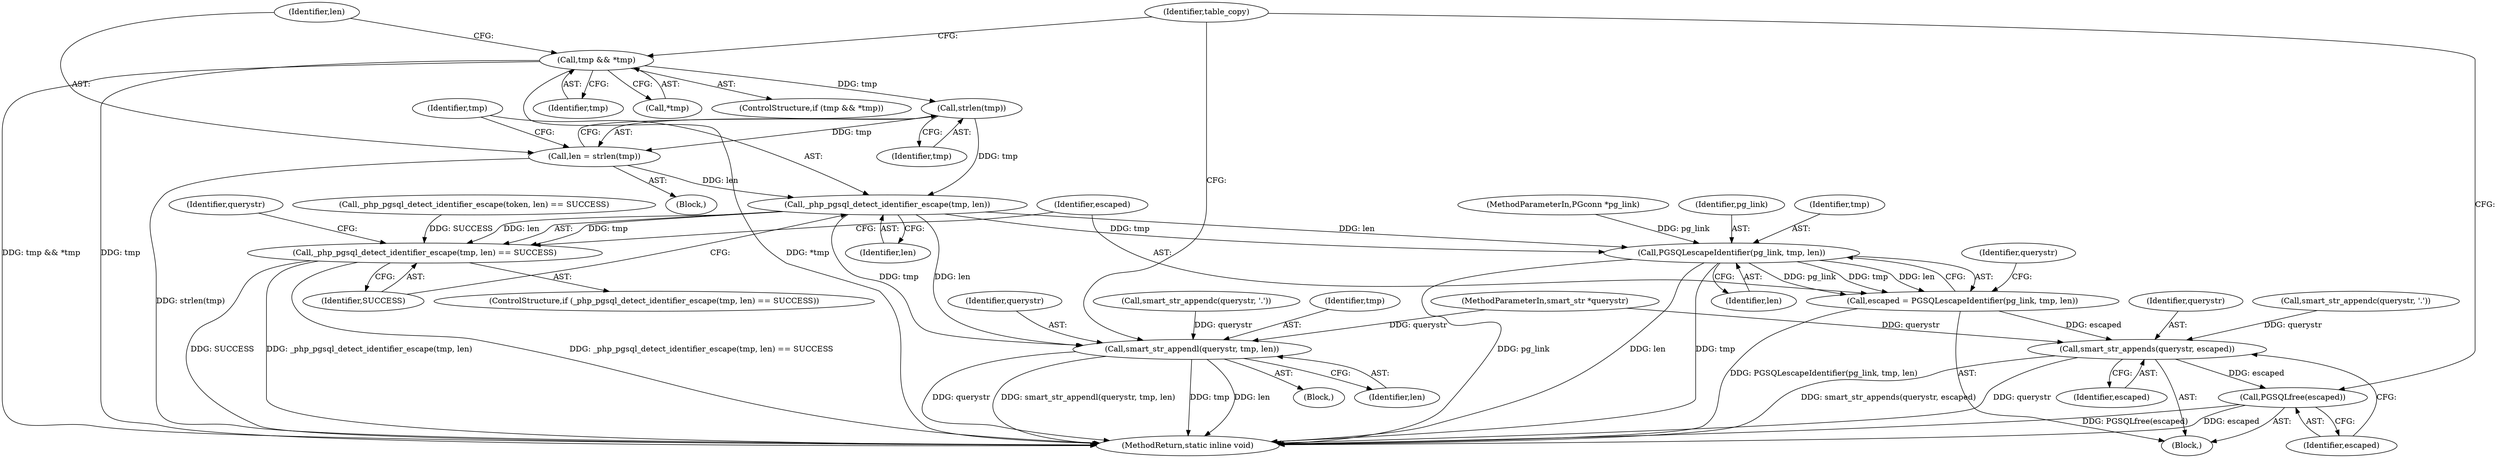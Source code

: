 digraph "0_php_124fb22a13fafa3648e4e15b4f207c7096d8155e_0@API" {
"1000158" [label="(Call,strlen(tmp))"];
"1000151" [label="(Call,tmp && *tmp)"];
"1000156" [label="(Call,len = strlen(tmp))"];
"1000162" [label="(Call,_php_pgsql_detect_identifier_escape(tmp, len))"];
"1000161" [label="(Call,_php_pgsql_detect_identifier_escape(tmp, len) == SUCCESS)"];
"1000170" [label="(Call,smart_str_appendl(querystr, tmp, len))"];
"1000178" [label="(Call,PGSQLescapeIdentifier(pg_link, tmp, len))"];
"1000176" [label="(Call,escaped = PGSQLescapeIdentifier(pg_link, tmp, len))"];
"1000185" [label="(Call,smart_str_appends(querystr, escaped))"];
"1000188" [label="(Call,PGSQLfree(escaped))"];
"1000189" [label="(Identifier,escaped)"];
"1000138" [label="(Call,_php_pgsql_detect_identifier_escape(token, len) == SUCCESS)"];
"1000106" [label="(MethodParameterIn,PGconn *pg_link)"];
"1000170" [label="(Call,smart_str_appendl(querystr, tmp, len))"];
"1000182" [label="(Call,smart_str_appendc(querystr, '.'))"];
"1000179" [label="(Identifier,pg_link)"];
"1000163" [label="(Identifier,tmp)"];
"1000151" [label="(Call,tmp && *tmp)"];
"1000157" [label="(Identifier,len)"];
"1000167" [label="(Call,smart_str_appendc(querystr, '.'))"];
"1000180" [label="(Identifier,tmp)"];
"1000166" [label="(Block,)"];
"1000178" [label="(Call,PGSQLescapeIdentifier(pg_link, tmp, len))"];
"1000191" [label="(Identifier,table_copy)"];
"1000173" [label="(Identifier,len)"];
"1000186" [label="(Identifier,querystr)"];
"1000156" [label="(Call,len = strlen(tmp))"];
"1000168" [label="(Identifier,querystr)"];
"1000150" [label="(ControlStructure,if (tmp && *tmp))"];
"1000152" [label="(Identifier,tmp)"];
"1000176" [label="(Call,escaped = PGSQLescapeIdentifier(pg_link, tmp, len))"];
"1000187" [label="(Identifier,escaped)"];
"1000159" [label="(Identifier,tmp)"];
"1000165" [label="(Identifier,SUCCESS)"];
"1000175" [label="(Block,)"];
"1000172" [label="(Identifier,tmp)"];
"1000161" [label="(Call,_php_pgsql_detect_identifier_escape(tmp, len) == SUCCESS)"];
"1000192" [label="(MethodReturn,static inline void)"];
"1000158" [label="(Call,strlen(tmp))"];
"1000183" [label="(Identifier,querystr)"];
"1000185" [label="(Call,smart_str_appends(querystr, escaped))"];
"1000181" [label="(Identifier,len)"];
"1000177" [label="(Identifier,escaped)"];
"1000155" [label="(Block,)"];
"1000171" [label="(Identifier,querystr)"];
"1000164" [label="(Identifier,len)"];
"1000162" [label="(Call,_php_pgsql_detect_identifier_escape(tmp, len))"];
"1000160" [label="(ControlStructure,if (_php_pgsql_detect_identifier_escape(tmp, len) == SUCCESS))"];
"1000153" [label="(Call,*tmp)"];
"1000105" [label="(MethodParameterIn,smart_str *querystr)"];
"1000188" [label="(Call,PGSQLfree(escaped))"];
"1000158" -> "1000156"  [label="AST: "];
"1000158" -> "1000159"  [label="CFG: "];
"1000159" -> "1000158"  [label="AST: "];
"1000156" -> "1000158"  [label="CFG: "];
"1000158" -> "1000156"  [label="DDG: tmp"];
"1000151" -> "1000158"  [label="DDG: tmp"];
"1000158" -> "1000162"  [label="DDG: tmp"];
"1000151" -> "1000150"  [label="AST: "];
"1000151" -> "1000152"  [label="CFG: "];
"1000151" -> "1000153"  [label="CFG: "];
"1000152" -> "1000151"  [label="AST: "];
"1000153" -> "1000151"  [label="AST: "];
"1000157" -> "1000151"  [label="CFG: "];
"1000191" -> "1000151"  [label="CFG: "];
"1000151" -> "1000192"  [label="DDG: *tmp"];
"1000151" -> "1000192"  [label="DDG: tmp && *tmp"];
"1000151" -> "1000192"  [label="DDG: tmp"];
"1000156" -> "1000155"  [label="AST: "];
"1000157" -> "1000156"  [label="AST: "];
"1000163" -> "1000156"  [label="CFG: "];
"1000156" -> "1000192"  [label="DDG: strlen(tmp)"];
"1000156" -> "1000162"  [label="DDG: len"];
"1000162" -> "1000161"  [label="AST: "];
"1000162" -> "1000164"  [label="CFG: "];
"1000163" -> "1000162"  [label="AST: "];
"1000164" -> "1000162"  [label="AST: "];
"1000165" -> "1000162"  [label="CFG: "];
"1000162" -> "1000161"  [label="DDG: tmp"];
"1000162" -> "1000161"  [label="DDG: len"];
"1000162" -> "1000170"  [label="DDG: tmp"];
"1000162" -> "1000170"  [label="DDG: len"];
"1000162" -> "1000178"  [label="DDG: tmp"];
"1000162" -> "1000178"  [label="DDG: len"];
"1000161" -> "1000160"  [label="AST: "];
"1000161" -> "1000165"  [label="CFG: "];
"1000165" -> "1000161"  [label="AST: "];
"1000168" -> "1000161"  [label="CFG: "];
"1000177" -> "1000161"  [label="CFG: "];
"1000161" -> "1000192"  [label="DDG: SUCCESS"];
"1000161" -> "1000192"  [label="DDG: _php_pgsql_detect_identifier_escape(tmp, len)"];
"1000161" -> "1000192"  [label="DDG: _php_pgsql_detect_identifier_escape(tmp, len) == SUCCESS"];
"1000138" -> "1000161"  [label="DDG: SUCCESS"];
"1000170" -> "1000166"  [label="AST: "];
"1000170" -> "1000173"  [label="CFG: "];
"1000171" -> "1000170"  [label="AST: "];
"1000172" -> "1000170"  [label="AST: "];
"1000173" -> "1000170"  [label="AST: "];
"1000191" -> "1000170"  [label="CFG: "];
"1000170" -> "1000192"  [label="DDG: smart_str_appendl(querystr, tmp, len)"];
"1000170" -> "1000192"  [label="DDG: tmp"];
"1000170" -> "1000192"  [label="DDG: len"];
"1000170" -> "1000192"  [label="DDG: querystr"];
"1000167" -> "1000170"  [label="DDG: querystr"];
"1000105" -> "1000170"  [label="DDG: querystr"];
"1000178" -> "1000176"  [label="AST: "];
"1000178" -> "1000181"  [label="CFG: "];
"1000179" -> "1000178"  [label="AST: "];
"1000180" -> "1000178"  [label="AST: "];
"1000181" -> "1000178"  [label="AST: "];
"1000176" -> "1000178"  [label="CFG: "];
"1000178" -> "1000192"  [label="DDG: pg_link"];
"1000178" -> "1000192"  [label="DDG: len"];
"1000178" -> "1000192"  [label="DDG: tmp"];
"1000178" -> "1000176"  [label="DDG: pg_link"];
"1000178" -> "1000176"  [label="DDG: tmp"];
"1000178" -> "1000176"  [label="DDG: len"];
"1000106" -> "1000178"  [label="DDG: pg_link"];
"1000176" -> "1000175"  [label="AST: "];
"1000177" -> "1000176"  [label="AST: "];
"1000183" -> "1000176"  [label="CFG: "];
"1000176" -> "1000192"  [label="DDG: PGSQLescapeIdentifier(pg_link, tmp, len)"];
"1000176" -> "1000185"  [label="DDG: escaped"];
"1000185" -> "1000175"  [label="AST: "];
"1000185" -> "1000187"  [label="CFG: "];
"1000186" -> "1000185"  [label="AST: "];
"1000187" -> "1000185"  [label="AST: "];
"1000189" -> "1000185"  [label="CFG: "];
"1000185" -> "1000192"  [label="DDG: smart_str_appends(querystr, escaped)"];
"1000185" -> "1000192"  [label="DDG: querystr"];
"1000182" -> "1000185"  [label="DDG: querystr"];
"1000105" -> "1000185"  [label="DDG: querystr"];
"1000185" -> "1000188"  [label="DDG: escaped"];
"1000188" -> "1000175"  [label="AST: "];
"1000188" -> "1000189"  [label="CFG: "];
"1000189" -> "1000188"  [label="AST: "];
"1000191" -> "1000188"  [label="CFG: "];
"1000188" -> "1000192"  [label="DDG: PGSQLfree(escaped)"];
"1000188" -> "1000192"  [label="DDG: escaped"];
}
